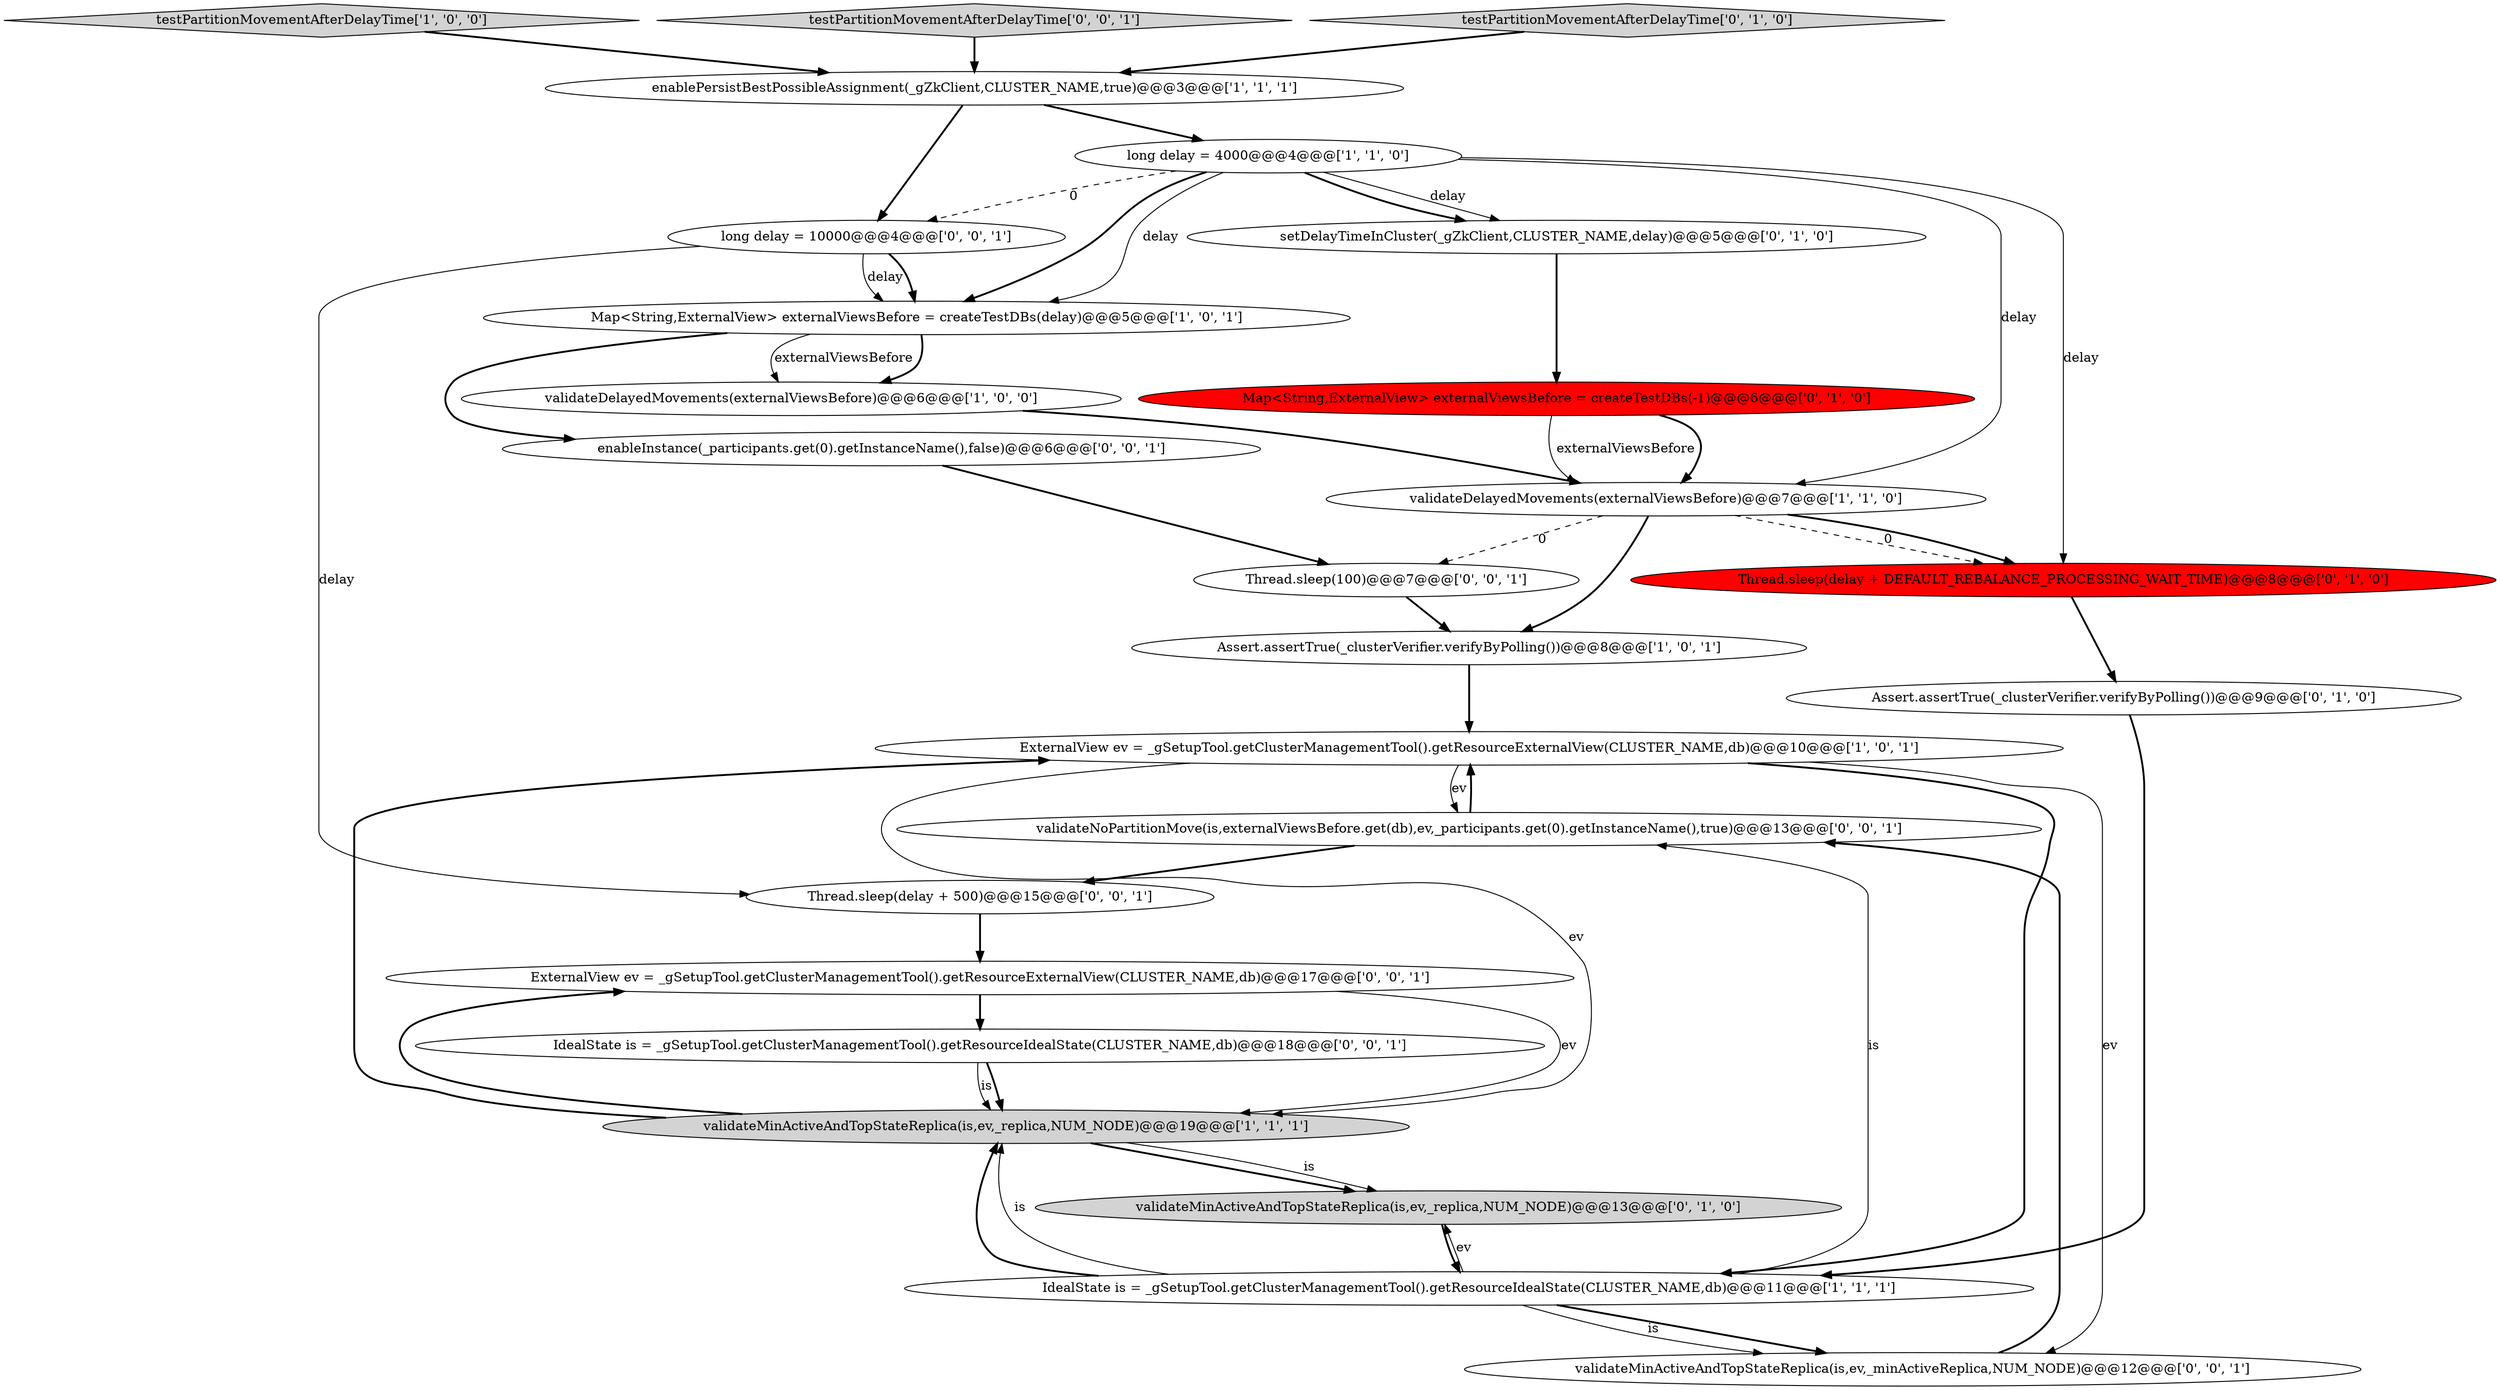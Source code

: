 digraph {
5 [style = filled, label = "testPartitionMovementAfterDelayTime['1', '0', '0']", fillcolor = lightgray, shape = diamond image = "AAA0AAABBB1BBB"];
16 [style = filled, label = "testPartitionMovementAfterDelayTime['0', '0', '1']", fillcolor = lightgray, shape = diamond image = "AAA0AAABBB3BBB"];
21 [style = filled, label = "enableInstance(_participants.get(0).getInstanceName(),false)@@@6@@@['0', '0', '1']", fillcolor = white, shape = ellipse image = "AAA0AAABBB3BBB"];
4 [style = filled, label = "enablePersistBestPossibleAssignment(_gZkClient,CLUSTER_NAME,true)@@@3@@@['1', '1', '1']", fillcolor = white, shape = ellipse image = "AAA0AAABBB1BBB"];
14 [style = filled, label = "testPartitionMovementAfterDelayTime['0', '1', '0']", fillcolor = lightgray, shape = diamond image = "AAA0AAABBB2BBB"];
19 [style = filled, label = "validateNoPartitionMove(is,externalViewsBefore.get(db),ev,_participants.get(0).getInstanceName(),true)@@@13@@@['0', '0', '1']", fillcolor = white, shape = ellipse image = "AAA0AAABBB3BBB"];
10 [style = filled, label = "setDelayTimeInCluster(_gZkClient,CLUSTER_NAME,delay)@@@5@@@['0', '1', '0']", fillcolor = white, shape = ellipse image = "AAA0AAABBB2BBB"];
20 [style = filled, label = "long delay = 10000@@@4@@@['0', '0', '1']", fillcolor = white, shape = ellipse image = "AAA0AAABBB3BBB"];
6 [style = filled, label = "Map<String,ExternalView> externalViewsBefore = createTestDBs(delay)@@@5@@@['1', '0', '1']", fillcolor = white, shape = ellipse image = "AAA0AAABBB1BBB"];
1 [style = filled, label = "long delay = 4000@@@4@@@['1', '1', '0']", fillcolor = white, shape = ellipse image = "AAA0AAABBB1BBB"];
11 [style = filled, label = "validateMinActiveAndTopStateReplica(is,ev,_replica,NUM_NODE)@@@13@@@['0', '1', '0']", fillcolor = lightgray, shape = ellipse image = "AAA0AAABBB2BBB"];
0 [style = filled, label = "Assert.assertTrue(_clusterVerifier.verifyByPolling())@@@8@@@['1', '0', '1']", fillcolor = white, shape = ellipse image = "AAA0AAABBB1BBB"];
2 [style = filled, label = "validateDelayedMovements(externalViewsBefore)@@@7@@@['1', '1', '0']", fillcolor = white, shape = ellipse image = "AAA0AAABBB1BBB"];
7 [style = filled, label = "validateDelayedMovements(externalViewsBefore)@@@6@@@['1', '0', '0']", fillcolor = white, shape = ellipse image = "AAA0AAABBB1BBB"];
15 [style = filled, label = "Thread.sleep(delay + DEFAULT_REBALANCE_PROCESSING_WAIT_TIME)@@@8@@@['0', '1', '0']", fillcolor = red, shape = ellipse image = "AAA1AAABBB2BBB"];
13 [style = filled, label = "Map<String,ExternalView> externalViewsBefore = createTestDBs(-1)@@@6@@@['0', '1', '0']", fillcolor = red, shape = ellipse image = "AAA1AAABBB2BBB"];
9 [style = filled, label = "validateMinActiveAndTopStateReplica(is,ev,_replica,NUM_NODE)@@@19@@@['1', '1', '1']", fillcolor = lightgray, shape = ellipse image = "AAA0AAABBB1BBB"];
18 [style = filled, label = "validateMinActiveAndTopStateReplica(is,ev,_minActiveReplica,NUM_NODE)@@@12@@@['0', '0', '1']", fillcolor = white, shape = ellipse image = "AAA0AAABBB3BBB"];
17 [style = filled, label = "Thread.sleep(100)@@@7@@@['0', '0', '1']", fillcolor = white, shape = ellipse image = "AAA0AAABBB3BBB"];
12 [style = filled, label = "Assert.assertTrue(_clusterVerifier.verifyByPolling())@@@9@@@['0', '1', '0']", fillcolor = white, shape = ellipse image = "AAA0AAABBB2BBB"];
3 [style = filled, label = "IdealState is = _gSetupTool.getClusterManagementTool().getResourceIdealState(CLUSTER_NAME,db)@@@11@@@['1', '1', '1']", fillcolor = white, shape = ellipse image = "AAA0AAABBB1BBB"];
24 [style = filled, label = "IdealState is = _gSetupTool.getClusterManagementTool().getResourceIdealState(CLUSTER_NAME,db)@@@18@@@['0', '0', '1']", fillcolor = white, shape = ellipse image = "AAA0AAABBB3BBB"];
22 [style = filled, label = "Thread.sleep(delay + 500)@@@15@@@['0', '0', '1']", fillcolor = white, shape = ellipse image = "AAA0AAABBB3BBB"];
8 [style = filled, label = "ExternalView ev = _gSetupTool.getClusterManagementTool().getResourceExternalView(CLUSTER_NAME,db)@@@10@@@['1', '0', '1']", fillcolor = white, shape = ellipse image = "AAA0AAABBB1BBB"];
23 [style = filled, label = "ExternalView ev = _gSetupTool.getClusterManagementTool().getResourceExternalView(CLUSTER_NAME,db)@@@17@@@['0', '0', '1']", fillcolor = white, shape = ellipse image = "AAA0AAABBB3BBB"];
1->15 [style = solid, label="delay"];
1->10 [style = solid, label="delay"];
20->6 [style = solid, label="delay"];
9->11 [style = bold, label=""];
3->19 [style = solid, label="is"];
6->21 [style = bold, label=""];
8->3 [style = bold, label=""];
8->9 [style = solid, label="ev"];
18->19 [style = bold, label=""];
1->6 [style = solid, label="delay"];
20->6 [style = bold, label=""];
9->8 [style = bold, label=""];
2->17 [style = dashed, label="0"];
22->23 [style = bold, label=""];
19->8 [style = bold, label=""];
3->18 [style = bold, label=""];
2->15 [style = dashed, label="0"];
1->20 [style = dashed, label="0"];
3->9 [style = bold, label=""];
9->23 [style = bold, label=""];
23->24 [style = bold, label=""];
2->0 [style = bold, label=""];
1->6 [style = bold, label=""];
17->0 [style = bold, label=""];
10->13 [style = bold, label=""];
11->3 [style = bold, label=""];
3->9 [style = solid, label="is"];
24->9 [style = solid, label="is"];
7->2 [style = bold, label=""];
13->2 [style = solid, label="externalViewsBefore"];
3->18 [style = solid, label="is"];
5->4 [style = bold, label=""];
2->15 [style = bold, label=""];
1->2 [style = solid, label="delay"];
4->20 [style = bold, label=""];
13->2 [style = bold, label=""];
0->8 [style = bold, label=""];
3->11 [style = solid, label="ev"];
9->11 [style = solid, label="is"];
8->18 [style = solid, label="ev"];
23->9 [style = solid, label="ev"];
4->1 [style = bold, label=""];
15->12 [style = bold, label=""];
12->3 [style = bold, label=""];
20->22 [style = solid, label="delay"];
16->4 [style = bold, label=""];
6->7 [style = bold, label=""];
1->10 [style = bold, label=""];
6->7 [style = solid, label="externalViewsBefore"];
19->22 [style = bold, label=""];
21->17 [style = bold, label=""];
24->9 [style = bold, label=""];
14->4 [style = bold, label=""];
8->19 [style = solid, label="ev"];
}
